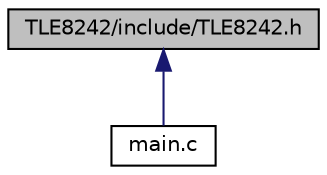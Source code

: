 digraph "TLE8242/include/TLE8242.h"
{
 // LATEX_PDF_SIZE
  edge [fontname="Helvetica",fontsize="10",labelfontname="Helvetica",labelfontsize="10"];
  node [fontname="Helvetica",fontsize="10",shape=record];
  Node1 [label="TLE8242/include/TLE8242.h",height=0.2,width=0.4,color="black", fillcolor="grey75", style="filled", fontcolor="black",tooltip="Implementation Wrapping TLE8242 settings and methods of transformation and diagnostic read."];
  Node1 -> Node2 [dir="back",color="midnightblue",fontsize="10",style="solid",fontname="Helvetica"];
  Node2 [label="main.c",height=0.2,width=0.4,color="black", fillcolor="white", style="filled",URL="$main_8c.html",tooltip="TLE8242 driver working imitation."];
}
